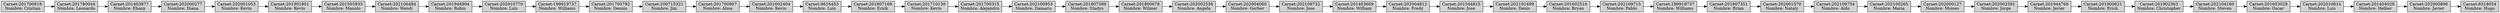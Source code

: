 digraph G {
node[shape=rectangle, style=filled];
rankdir=LR;
N0[label="Carnet:201700918
Nombre: Cristian"];
N1[label="Carnet:201780044
Nombre: Leonardo"];
N2[label="Carnet:201403877
Nombre: Ebany"];
N3[label="Carnet:202000277
Nombre: Diana"];
N4[label="Carnet:202001053
Nombre: Kevin"];
N5[label="Carnet:201901801
Nombre: Kevin"];
N6[label="Carnet:201503933
Nombre: Manolo"];
N7[label="Carnet:202106484
Nombre: Wendi"];
N8[label="Carnet:201944994
Nombre: Robin"];
N9[label="Carnet:202010770
Nombre: Luis"];
N10[label="Carnet:199919737
Nombre: Williams"];
N11[label="Carnet:201700792
Nombre: Dennis"];
N12[label="Carnet:200715321
Nombre: Jim"];
N13[label="Carnet:201700907
Nombre: Alma"];
N14[label="Carnet:201602404
Nombre: Kevin"];
N15[label="Carnet:9616453
Nombre: Luis"];
N16[label="Carnet:201807169
Nombre: Erick"];
N17[label="Carnet:201710130
Nombre: Kevin"];
N18[label="Carnet:201700315
Nombre: Alejandro"];
N19[label="Carnet:202100953
Nombre: Damaris"];
N20[label="Carnet:201807389
Nombre: Gladys"];
N21[label="Carnet:201800678
Nombre: Wilmer"];
N22[label="Carnet:202002536
Nombre: Angela"];
N23[label="Carnet:202004060
Nombre: Gerber"];
N24[label="Carnet:202109732
Nombre: Jose"];
N25[label="Carnet:201403669
Nombre: William"];
N26[label="Carnet:202004812
Nombre: Fredy"];
N27[label="Carnet:201544815
Nombre: Jose"];
N28[label="Carnet:202101499
Nombre: Denis"];
N29[label="Carnet:201602516
Nombre: Bryan"];
N30[label="Carnet:202109715
Nombre: Pablo"];
N31[label="Carnet:199919737
Nombre: Williams"];
N32[label="Carnet:201807351
Nombre: Brian"];
N33[label="Carnet:202001570
Nombre: Nataly"];
N34[label="Carnet:202109754
Nombre: Aldo"];
N35[label="Carnet:202100265
Nombre: Maria"];
N36[label="Carnet:202000127
Nombre: Moises"];
N37[label="Carnet:202002591
Nombre: Jorge"];
N38[label="Carnet:201944766
Nombre: Javier"];
N39[label="Carnet:201900621
Nombre: Erick"];
N40[label="Carnet:201902363
Nombre: Christopher"];
N41[label="Carnet:202104160
Nombre: Steven"];
N42[label="Carnet:201603028
Nombre: Oscar"];
N43[label="Carnet:202010814
Nombre: Luis"];
N44[label="Carnet:201404028
Nombre: Helber"];
N45[label="Carnet:202000896
Nombre: Javier"];
N46[label="Carnet:8318054
Nombre: Hugo"];
N0->N1->N2->N3->N4->N5->N6->N7->N8->N9->N10->N11->N12->N13->N14->N15->N16->N17->N18->N19->N20->N21->N22->N23->N24->N25->N26->N27->N28->N29->N30->N31->N32->N33->N34->N35->N36->N37->N38->N39->N40->N41->N42->N43->N44->N45->N46

}